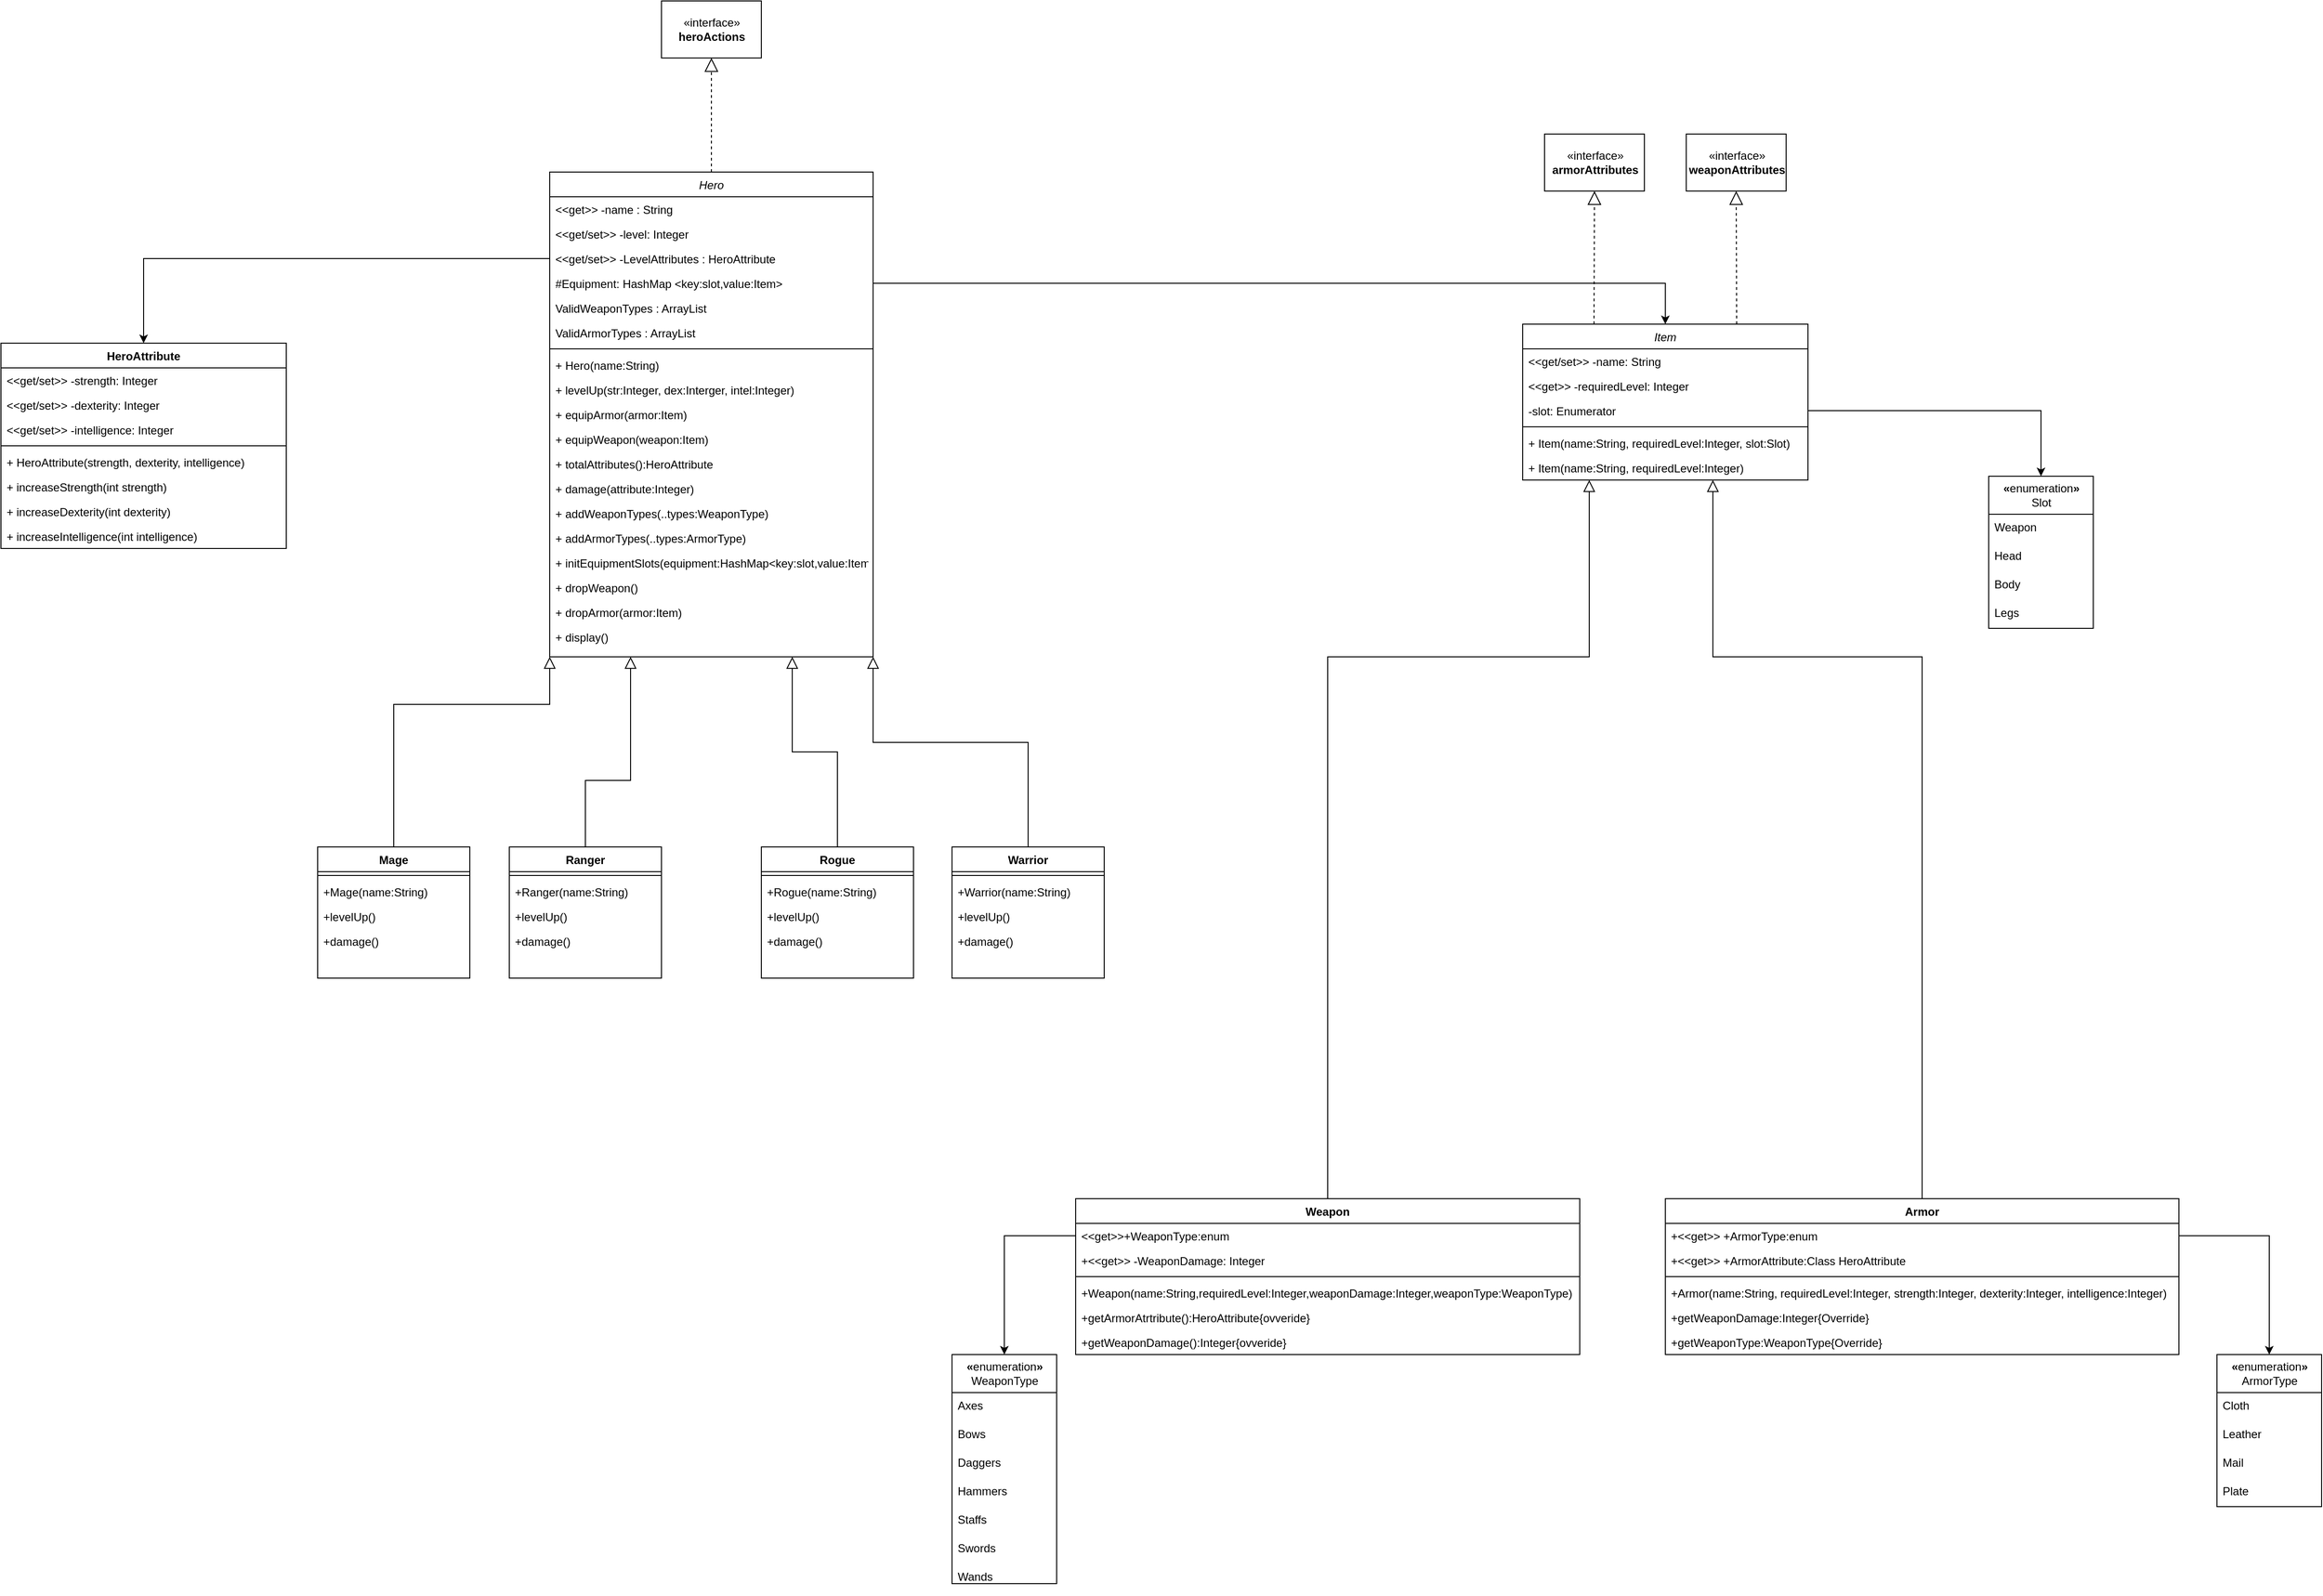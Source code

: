 <mxfile version="20.6.2" type="device"><diagram id="C5RBs43oDa-KdzZeNtuy" name="Page-1"><mxGraphModel dx="5717" dy="3578" grid="1" gridSize="10" guides="1" tooltips="1" connect="1" arrows="1" fold="1" page="1" pageScale="1" pageWidth="827" pageHeight="1169" math="0" shadow="0"><root><mxCell id="WIyWlLk6GJQsqaUBKTNV-0"/><mxCell id="WIyWlLk6GJQsqaUBKTNV-1" parent="WIyWlLk6GJQsqaUBKTNV-0"/><mxCell id="zkfFHV4jXpPFQw0GAbJ--0" value="Hero" style="swimlane;fontStyle=2;align=center;verticalAlign=top;childLayout=stackLayout;horizontal=1;startSize=26;horizontalStack=0;resizeParent=1;resizeLast=0;collapsible=1;marginBottom=0;rounded=0;shadow=0;strokeWidth=1;" parent="WIyWlLk6GJQsqaUBKTNV-1" vertex="1"><mxGeometry x="-583" y="-60" width="340" height="510" as="geometry"><mxRectangle x="230" y="140" width="160" height="26" as="alternateBounds"/></mxGeometry></mxCell><mxCell id="zkfFHV4jXpPFQw0GAbJ--1" value="&lt;&lt;get&gt;&gt; -name : String" style="text;align=left;verticalAlign=top;spacingLeft=4;spacingRight=4;overflow=hidden;rotatable=0;points=[[0,0.5],[1,0.5]];portConstraint=eastwest;" parent="zkfFHV4jXpPFQw0GAbJ--0" vertex="1"><mxGeometry y="26" width="340" height="26" as="geometry"/></mxCell><mxCell id="zkfFHV4jXpPFQw0GAbJ--2" value="&lt;&lt;get/set&gt;&gt; -level: Integer" style="text;align=left;verticalAlign=top;spacingLeft=4;spacingRight=4;overflow=hidden;rotatable=0;points=[[0,0.5],[1,0.5]];portConstraint=eastwest;rounded=0;shadow=0;html=0;" parent="zkfFHV4jXpPFQw0GAbJ--0" vertex="1"><mxGeometry y="52" width="340" height="26" as="geometry"/></mxCell><mxCell id="zkfFHV4jXpPFQw0GAbJ--3" value="&lt;&lt;get/set&gt;&gt; -LevelAttributes : HeroAttribute" style="text;align=left;verticalAlign=top;spacingLeft=4;spacingRight=4;overflow=hidden;rotatable=0;points=[[0,0.5],[1,0.5]];portConstraint=eastwest;rounded=0;shadow=0;html=0;" parent="zkfFHV4jXpPFQw0GAbJ--0" vertex="1"><mxGeometry y="78" width="340" height="26" as="geometry"/></mxCell><mxCell id="zkfFHV4jXpPFQw0GAbJ--5" value="#Equipment: HashMap &lt;key:slot,value:Item&gt;" style="text;align=left;verticalAlign=top;spacingLeft=4;spacingRight=4;overflow=hidden;rotatable=0;points=[[0,0.5],[1,0.5]];portConstraint=eastwest;" parent="zkfFHV4jXpPFQw0GAbJ--0" vertex="1"><mxGeometry y="104" width="340" height="26" as="geometry"/></mxCell><mxCell id="SSofJsYQIJTJpkwAsirQ-42" value="ValidWeaponTypes : ArrayList" style="text;align=left;verticalAlign=top;spacingLeft=4;spacingRight=4;overflow=hidden;rotatable=0;points=[[0,0.5],[1,0.5]];portConstraint=eastwest;" parent="zkfFHV4jXpPFQw0GAbJ--0" vertex="1"><mxGeometry y="130" width="340" height="26" as="geometry"/></mxCell><mxCell id="SSofJsYQIJTJpkwAsirQ-43" value="ValidArmorTypes : ArrayList" style="text;align=left;verticalAlign=top;spacingLeft=4;spacingRight=4;overflow=hidden;rotatable=0;points=[[0,0.5],[1,0.5]];portConstraint=eastwest;" parent="zkfFHV4jXpPFQw0GAbJ--0" vertex="1"><mxGeometry y="156" width="340" height="26" as="geometry"/></mxCell><mxCell id="zkfFHV4jXpPFQw0GAbJ--4" value="" style="line;html=1;strokeWidth=1;align=left;verticalAlign=middle;spacingTop=-1;spacingLeft=3;spacingRight=3;rotatable=0;labelPosition=right;points=[];portConstraint=eastwest;" parent="zkfFHV4jXpPFQw0GAbJ--0" vertex="1"><mxGeometry y="182" width="340" height="8" as="geometry"/></mxCell><mxCell id="Y_QEazwtjObpLW2hyczX-0" value="+ Hero(name:String)" style="text;align=left;verticalAlign=top;spacingLeft=4;spacingRight=4;overflow=hidden;rotatable=0;points=[[0,0.5],[1,0.5]];portConstraint=eastwest;" vertex="1" parent="zkfFHV4jXpPFQw0GAbJ--0"><mxGeometry y="190" width="340" height="26" as="geometry"/></mxCell><mxCell id="5AWrksqMLENV_F_Arydj-49" value="+ levelUp(str:Integer, dex:Interger, intel:Integer)" style="text;align=left;verticalAlign=top;spacingLeft=4;spacingRight=4;overflow=hidden;rotatable=0;points=[[0,0.5],[1,0.5]];portConstraint=eastwest;" parent="zkfFHV4jXpPFQw0GAbJ--0" vertex="1"><mxGeometry y="216" width="340" height="26" as="geometry"/></mxCell><mxCell id="SSofJsYQIJTJpkwAsirQ-44" value="+ equipArmor(armor:Item)" style="text;align=left;verticalAlign=top;spacingLeft=4;spacingRight=4;overflow=hidden;rotatable=0;points=[[0,0.5],[1,0.5]];portConstraint=eastwest;" parent="zkfFHV4jXpPFQw0GAbJ--0" vertex="1"><mxGeometry y="242" width="340" height="26" as="geometry"/></mxCell><mxCell id="Y_QEazwtjObpLW2hyczX-1" value="+ equipWeapon(weapon:Item)" style="text;align=left;verticalAlign=top;spacingLeft=4;spacingRight=4;overflow=hidden;rotatable=0;points=[[0,0.5],[1,0.5]];portConstraint=eastwest;" vertex="1" parent="zkfFHV4jXpPFQw0GAbJ--0"><mxGeometry y="268" width="340" height="26" as="geometry"/></mxCell><mxCell id="SSofJsYQIJTJpkwAsirQ-46" value="+ totalAttributes():HeroAttribute" style="text;align=left;verticalAlign=top;spacingLeft=4;spacingRight=4;overflow=hidden;rotatable=0;points=[[0,0.5],[1,0.5]];portConstraint=eastwest;" parent="zkfFHV4jXpPFQw0GAbJ--0" vertex="1"><mxGeometry y="294" width="340" height="26" as="geometry"/></mxCell><mxCell id="SSofJsYQIJTJpkwAsirQ-45" value="+ damage(attribute:Integer)" style="text;align=left;verticalAlign=top;spacingLeft=4;spacingRight=4;overflow=hidden;rotatable=0;points=[[0,0.5],[1,0.5]];portConstraint=eastwest;" parent="zkfFHV4jXpPFQw0GAbJ--0" vertex="1"><mxGeometry y="320" width="340" height="26" as="geometry"/></mxCell><mxCell id="SSofJsYQIJTJpkwAsirQ-47" value="+ addWeaponTypes(..types:WeaponType)" style="text;align=left;verticalAlign=top;spacingLeft=4;spacingRight=4;overflow=hidden;rotatable=0;points=[[0,0.5],[1,0.5]];portConstraint=eastwest;" parent="zkfFHV4jXpPFQw0GAbJ--0" vertex="1"><mxGeometry y="346" width="340" height="26" as="geometry"/></mxCell><mxCell id="Y_QEazwtjObpLW2hyczX-4" value="+ addArmorTypes(..types:ArmorType)" style="text;align=left;verticalAlign=top;spacingLeft=4;spacingRight=4;overflow=hidden;rotatable=0;points=[[0,0.5],[1,0.5]];portConstraint=eastwest;" vertex="1" parent="zkfFHV4jXpPFQw0GAbJ--0"><mxGeometry y="372" width="340" height="26" as="geometry"/></mxCell><mxCell id="Y_QEazwtjObpLW2hyczX-3" value="+ initEquipmentSlots(equipment:HashMap&lt;key:slot,value:Item&gt;)" style="text;align=left;verticalAlign=top;spacingLeft=4;spacingRight=4;overflow=hidden;rotatable=0;points=[[0,0.5],[1,0.5]];portConstraint=eastwest;" vertex="1" parent="zkfFHV4jXpPFQw0GAbJ--0"><mxGeometry y="398" width="340" height="26" as="geometry"/></mxCell><mxCell id="Y_QEazwtjObpLW2hyczX-6" value="+ dropWeapon()" style="text;align=left;verticalAlign=top;spacingLeft=4;spacingRight=4;overflow=hidden;rotatable=0;points=[[0,0.5],[1,0.5]];portConstraint=eastwest;" vertex="1" parent="zkfFHV4jXpPFQw0GAbJ--0"><mxGeometry y="424" width="340" height="26" as="geometry"/></mxCell><mxCell id="Y_QEazwtjObpLW2hyczX-7" value="+ dropArmor(armor:Item)" style="text;align=left;verticalAlign=top;spacingLeft=4;spacingRight=4;overflow=hidden;rotatable=0;points=[[0,0.5],[1,0.5]];portConstraint=eastwest;" vertex="1" parent="zkfFHV4jXpPFQw0GAbJ--0"><mxGeometry y="450" width="340" height="26" as="geometry"/></mxCell><mxCell id="Y_QEazwtjObpLW2hyczX-2" value="+ display()" style="text;align=left;verticalAlign=top;spacingLeft=4;spacingRight=4;overflow=hidden;rotatable=0;points=[[0,0.5],[1,0.5]];portConstraint=eastwest;" vertex="1" parent="zkfFHV4jXpPFQw0GAbJ--0"><mxGeometry y="476" width="340" height="26" as="geometry"/></mxCell><mxCell id="zkfFHV4jXpPFQw0GAbJ--6" value="Mage" style="swimlane;fontStyle=1;align=center;verticalAlign=top;childLayout=stackLayout;horizontal=1;startSize=26;horizontalStack=0;resizeParent=1;resizeLast=0;collapsible=1;marginBottom=0;rounded=0;shadow=0;strokeWidth=1;" parent="WIyWlLk6GJQsqaUBKTNV-1" vertex="1"><mxGeometry x="-827" y="650" width="160" height="138" as="geometry"><mxRectangle x="130" y="380" width="160" height="26" as="alternateBounds"/></mxGeometry></mxCell><mxCell id="zkfFHV4jXpPFQw0GAbJ--9" value="" style="line;html=1;strokeWidth=1;align=left;verticalAlign=middle;spacingTop=-1;spacingLeft=3;spacingRight=3;rotatable=0;labelPosition=right;points=[];portConstraint=eastwest;" parent="zkfFHV4jXpPFQw0GAbJ--6" vertex="1"><mxGeometry y="26" width="160" height="8" as="geometry"/></mxCell><mxCell id="zkfFHV4jXpPFQw0GAbJ--7" value="+Mage(name:String)" style="text;align=left;verticalAlign=top;spacingLeft=4;spacingRight=4;overflow=hidden;rotatable=0;points=[[0,0.5],[1,0.5]];portConstraint=eastwest;" parent="zkfFHV4jXpPFQw0GAbJ--6" vertex="1"><mxGeometry y="34" width="160" height="26" as="geometry"/></mxCell><mxCell id="zkfFHV4jXpPFQw0GAbJ--10" value="+levelUp()" style="text;align=left;verticalAlign=top;spacingLeft=4;spacingRight=4;overflow=hidden;rotatable=0;points=[[0,0.5],[1,0.5]];portConstraint=eastwest;fontStyle=0" parent="zkfFHV4jXpPFQw0GAbJ--6" vertex="1"><mxGeometry y="60" width="160" height="26" as="geometry"/></mxCell><mxCell id="zkfFHV4jXpPFQw0GAbJ--11" value="+damage()" style="text;align=left;verticalAlign=top;spacingLeft=4;spacingRight=4;overflow=hidden;rotatable=0;points=[[0,0.5],[1,0.5]];portConstraint=eastwest;" parent="zkfFHV4jXpPFQw0GAbJ--6" vertex="1"><mxGeometry y="86" width="160" height="26" as="geometry"/></mxCell><mxCell id="zkfFHV4jXpPFQw0GAbJ--12" value="" style="endArrow=block;endSize=10;endFill=0;shadow=0;strokeWidth=1;rounded=0;edgeStyle=elbowEdgeStyle;elbow=vertical;entryX=0;entryY=1;entryDx=0;entryDy=0;" parent="WIyWlLk6GJQsqaUBKTNV-1" source="zkfFHV4jXpPFQw0GAbJ--6" target="zkfFHV4jXpPFQw0GAbJ--0" edge="1"><mxGeometry width="160" relative="1" as="geometry"><mxPoint x="200" y="223" as="sourcePoint"/><mxPoint x="-600" y="460" as="targetPoint"/><Array as="points"><mxPoint x="-610" y="500"/></Array></mxGeometry></mxCell><mxCell id="SSofJsYQIJTJpkwAsirQ-30" value="«interface»&lt;br&gt;&lt;b&gt;heroActions&lt;/b&gt;" style="html=1;" parent="WIyWlLk6GJQsqaUBKTNV-1" vertex="1"><mxGeometry x="-465.5" y="-240" width="105" height="60" as="geometry"/></mxCell><mxCell id="SSofJsYQIJTJpkwAsirQ-33" value="" style="endArrow=block;dashed=1;endFill=0;endSize=12;html=1;rounded=0;entryX=0.5;entryY=1;entryDx=0;entryDy=0;exitX=0.5;exitY=0;exitDx=0;exitDy=0;" parent="WIyWlLk6GJQsqaUBKTNV-1" source="zkfFHV4jXpPFQw0GAbJ--0" target="SSofJsYQIJTJpkwAsirQ-30" edge="1"><mxGeometry width="160" relative="1" as="geometry"><mxPoint x="300" y="130" as="sourcePoint"/><mxPoint x="440" y="60" as="targetPoint"/></mxGeometry></mxCell><mxCell id="SSofJsYQIJTJpkwAsirQ-48" value="HeroAttribute" style="swimlane;fontStyle=1;align=center;verticalAlign=top;childLayout=stackLayout;horizontal=1;startSize=26;horizontalStack=0;resizeParent=1;resizeParentMax=0;resizeLast=0;collapsible=1;marginBottom=0;" parent="WIyWlLk6GJQsqaUBKTNV-1" vertex="1"><mxGeometry x="-1160" y="120" width="300" height="216" as="geometry"/></mxCell><mxCell id="SSofJsYQIJTJpkwAsirQ-49" value="&lt;&lt;get/set&gt;&gt; -strength: Integer" style="text;strokeColor=none;fillColor=none;align=left;verticalAlign=top;spacingLeft=4;spacingRight=4;overflow=hidden;rotatable=0;points=[[0,0.5],[1,0.5]];portConstraint=eastwest;" parent="SSofJsYQIJTJpkwAsirQ-48" vertex="1"><mxGeometry y="26" width="300" height="26" as="geometry"/></mxCell><mxCell id="SSofJsYQIJTJpkwAsirQ-54" value="&lt;&lt;get/set&gt;&gt; -dexterity: Integer" style="text;strokeColor=none;fillColor=none;align=left;verticalAlign=top;spacingLeft=4;spacingRight=4;overflow=hidden;rotatable=0;points=[[0,0.5],[1,0.5]];portConstraint=eastwest;" parent="SSofJsYQIJTJpkwAsirQ-48" vertex="1"><mxGeometry y="52" width="300" height="26" as="geometry"/></mxCell><mxCell id="SSofJsYQIJTJpkwAsirQ-55" value="&lt;&lt;get/set&gt;&gt; -intelligence: Integer" style="text;strokeColor=none;fillColor=none;align=left;verticalAlign=top;spacingLeft=4;spacingRight=4;overflow=hidden;rotatable=0;points=[[0,0.5],[1,0.5]];portConstraint=eastwest;" parent="SSofJsYQIJTJpkwAsirQ-48" vertex="1"><mxGeometry y="78" width="300" height="26" as="geometry"/></mxCell><mxCell id="SSofJsYQIJTJpkwAsirQ-50" value="" style="line;strokeWidth=1;fillColor=none;align=left;verticalAlign=middle;spacingTop=-1;spacingLeft=3;spacingRight=3;rotatable=0;labelPosition=right;points=[];portConstraint=eastwest;strokeColor=inherit;" parent="SSofJsYQIJTJpkwAsirQ-48" vertex="1"><mxGeometry y="104" width="300" height="8" as="geometry"/></mxCell><mxCell id="SSofJsYQIJTJpkwAsirQ-51" value="+ HeroAttribute(strength, dexterity, intelligence)" style="text;strokeColor=none;fillColor=none;align=left;verticalAlign=top;spacingLeft=4;spacingRight=4;overflow=hidden;rotatable=0;points=[[0,0.5],[1,0.5]];portConstraint=eastwest;" parent="SSofJsYQIJTJpkwAsirQ-48" vertex="1"><mxGeometry y="112" width="300" height="26" as="geometry"/></mxCell><mxCell id="5AWrksqMLENV_F_Arydj-51" value="+ increaseStrength(int strength)" style="text;strokeColor=none;fillColor=none;align=left;verticalAlign=top;spacingLeft=4;spacingRight=4;overflow=hidden;rotatable=0;points=[[0,0.5],[1,0.5]];portConstraint=eastwest;" parent="SSofJsYQIJTJpkwAsirQ-48" vertex="1"><mxGeometry y="138" width="300" height="26" as="geometry"/></mxCell><mxCell id="5AWrksqMLENV_F_Arydj-52" value="+ increaseDexterity(int dexterity)" style="text;strokeColor=none;fillColor=none;align=left;verticalAlign=top;spacingLeft=4;spacingRight=4;overflow=hidden;rotatable=0;points=[[0,0.5],[1,0.5]];portConstraint=eastwest;" parent="SSofJsYQIJTJpkwAsirQ-48" vertex="1"><mxGeometry y="164" width="300" height="26" as="geometry"/></mxCell><mxCell id="5AWrksqMLENV_F_Arydj-50" value="+ increaseIntelligence(int intelligence)" style="text;strokeColor=none;fillColor=none;align=left;verticalAlign=top;spacingLeft=4;spacingRight=4;overflow=hidden;rotatable=0;points=[[0,0.5],[1,0.5]];portConstraint=eastwest;" parent="SSofJsYQIJTJpkwAsirQ-48" vertex="1"><mxGeometry y="190" width="300" height="26" as="geometry"/></mxCell><mxCell id="SSofJsYQIJTJpkwAsirQ-56" value="Item" style="swimlane;fontStyle=2;align=center;verticalAlign=top;childLayout=stackLayout;horizontal=1;startSize=26;horizontalStack=0;resizeParent=1;resizeParentMax=0;resizeLast=0;collapsible=1;marginBottom=0;" parent="WIyWlLk6GJQsqaUBKTNV-1" vertex="1"><mxGeometry x="440" y="100" width="300" height="164" as="geometry"/></mxCell><mxCell id="SSofJsYQIJTJpkwAsirQ-57" value="&lt;&lt;get/set&gt;&gt; -name: String" style="text;strokeColor=none;fillColor=none;align=left;verticalAlign=top;spacingLeft=4;spacingRight=4;overflow=hidden;rotatable=0;points=[[0,0.5],[1,0.5]];portConstraint=eastwest;" parent="SSofJsYQIJTJpkwAsirQ-56" vertex="1"><mxGeometry y="26" width="300" height="26" as="geometry"/></mxCell><mxCell id="SSofJsYQIJTJpkwAsirQ-58" value="&lt;&lt;get&gt;&gt; -requiredLevel: Integer" style="text;strokeColor=none;fillColor=none;align=left;verticalAlign=top;spacingLeft=4;spacingRight=4;overflow=hidden;rotatable=0;points=[[0,0.5],[1,0.5]];portConstraint=eastwest;" parent="SSofJsYQIJTJpkwAsirQ-56" vertex="1"><mxGeometry y="52" width="300" height="26" as="geometry"/></mxCell><mxCell id="SSofJsYQIJTJpkwAsirQ-59" value="-slot: Enumerator" style="text;strokeColor=none;fillColor=none;align=left;verticalAlign=top;spacingLeft=4;spacingRight=4;overflow=hidden;rotatable=0;points=[[0,0.5],[1,0.5]];portConstraint=eastwest;" parent="SSofJsYQIJTJpkwAsirQ-56" vertex="1"><mxGeometry y="78" width="300" height="26" as="geometry"/></mxCell><mxCell id="SSofJsYQIJTJpkwAsirQ-60" value="" style="line;strokeWidth=1;fillColor=none;align=left;verticalAlign=middle;spacingTop=-1;spacingLeft=3;spacingRight=3;rotatable=0;labelPosition=right;points=[];portConstraint=eastwest;strokeColor=inherit;" parent="SSofJsYQIJTJpkwAsirQ-56" vertex="1"><mxGeometry y="104" width="300" height="8" as="geometry"/></mxCell><mxCell id="Y_QEazwtjObpLW2hyczX-8" value="+ Item(name:String, requiredLevel:Integer, slot:Slot)" style="text;strokeColor=none;fillColor=none;align=left;verticalAlign=top;spacingLeft=4;spacingRight=4;overflow=hidden;rotatable=0;points=[[0,0.5],[1,0.5]];portConstraint=eastwest;" vertex="1" parent="SSofJsYQIJTJpkwAsirQ-56"><mxGeometry y="112" width="300" height="26" as="geometry"/></mxCell><mxCell id="Y_QEazwtjObpLW2hyczX-9" value="+ Item(name:String, requiredLevel:Integer)" style="text;strokeColor=none;fillColor=none;align=left;verticalAlign=top;spacingLeft=4;spacingRight=4;overflow=hidden;rotatable=0;points=[[0,0.5],[1,0.5]];portConstraint=eastwest;" vertex="1" parent="SSofJsYQIJTJpkwAsirQ-56"><mxGeometry y="138" width="300" height="26" as="geometry"/></mxCell><mxCell id="5AWrksqMLENV_F_Arydj-1" value="«&lt;span style=&quot;font-weight: normal;&quot;&gt;enumeration&lt;/span&gt;»&lt;br&gt;&lt;span style=&quot;font-weight: normal;&quot;&gt;Slot&lt;/span&gt;" style="swimlane;html=1;startSize=40;" parent="WIyWlLk6GJQsqaUBKTNV-1" vertex="1"><mxGeometry x="930" y="260" width="110" height="160" as="geometry"/></mxCell><mxCell id="5AWrksqMLENV_F_Arydj-2" value="Weapon" style="text;strokeColor=none;fillColor=none;align=left;verticalAlign=top;spacingLeft=4;spacingRight=4;overflow=hidden;rotatable=0;points=[[0,0.5],[1,0.5]];portConstraint=eastwest;" parent="5AWrksqMLENV_F_Arydj-1" vertex="1"><mxGeometry y="40" width="110" height="30" as="geometry"/></mxCell><mxCell id="5AWrksqMLENV_F_Arydj-3" value="Head" style="text;strokeColor=none;fillColor=none;align=left;verticalAlign=top;spacingLeft=4;spacingRight=4;overflow=hidden;rotatable=0;points=[[0,0.5],[1,0.5]];portConstraint=eastwest;" parent="5AWrksqMLENV_F_Arydj-1" vertex="1"><mxGeometry y="70" width="110" height="30" as="geometry"/></mxCell><mxCell id="5AWrksqMLENV_F_Arydj-4" value="Body" style="text;strokeColor=none;fillColor=none;align=left;verticalAlign=top;spacingLeft=4;spacingRight=4;overflow=hidden;rotatable=0;points=[[0,0.5],[1,0.5]];portConstraint=eastwest;" parent="5AWrksqMLENV_F_Arydj-1" vertex="1"><mxGeometry y="100" width="110" height="30" as="geometry"/></mxCell><mxCell id="5AWrksqMLENV_F_Arydj-5" value="Legs" style="text;strokeColor=none;fillColor=none;align=left;verticalAlign=top;spacingLeft=4;spacingRight=4;overflow=hidden;rotatable=0;points=[[0,0.5],[1,0.5]];portConstraint=eastwest;" parent="5AWrksqMLENV_F_Arydj-1" vertex="1"><mxGeometry y="130" width="110" height="30" as="geometry"/></mxCell><mxCell id="5AWrksqMLENV_F_Arydj-6" value="Weapon" style="swimlane;fontStyle=1;align=center;verticalAlign=top;childLayout=stackLayout;horizontal=1;startSize=26;horizontalStack=0;resizeParent=1;resizeLast=0;collapsible=1;marginBottom=0;rounded=0;shadow=0;strokeWidth=1;" parent="WIyWlLk6GJQsqaUBKTNV-1" vertex="1"><mxGeometry x="-30" y="1020" width="530" height="164" as="geometry"><mxRectangle x="130" y="380" width="160" height="26" as="alternateBounds"/></mxGeometry></mxCell><mxCell id="5AWrksqMLENV_F_Arydj-8" value="&lt;&lt;get&gt;&gt;+WeaponType:enum" style="text;align=left;verticalAlign=top;spacingLeft=4;spacingRight=4;overflow=hidden;rotatable=0;points=[[0,0.5],[1,0.5]];portConstraint=eastwest;rounded=0;shadow=0;html=0;" parent="5AWrksqMLENV_F_Arydj-6" vertex="1"><mxGeometry y="26" width="530" height="26" as="geometry"/></mxCell><mxCell id="5AWrksqMLENV_F_Arydj-7" value="+&lt;&lt;get&gt;&gt; -WeaponDamage: Integer" style="text;align=left;verticalAlign=top;spacingLeft=4;spacingRight=4;overflow=hidden;rotatable=0;points=[[0,0.5],[1,0.5]];portConstraint=eastwest;" parent="5AWrksqMLENV_F_Arydj-6" vertex="1"><mxGeometry y="52" width="530" height="26" as="geometry"/></mxCell><mxCell id="5AWrksqMLENV_F_Arydj-9" value="" style="line;html=1;strokeWidth=1;align=left;verticalAlign=middle;spacingTop=-1;spacingLeft=3;spacingRight=3;rotatable=0;labelPosition=right;points=[];portConstraint=eastwest;" parent="5AWrksqMLENV_F_Arydj-6" vertex="1"><mxGeometry y="78" width="530" height="8" as="geometry"/></mxCell><mxCell id="5AWrksqMLENV_F_Arydj-11" value="+Weapon(name:String,requiredLevel:Integer,weaponDamage:Integer,weaponType:WeaponType)" style="text;align=left;verticalAlign=top;spacingLeft=4;spacingRight=4;overflow=hidden;rotatable=0;points=[[0,0.5],[1,0.5]];portConstraint=eastwest;" parent="5AWrksqMLENV_F_Arydj-6" vertex="1"><mxGeometry y="86" width="530" height="26" as="geometry"/></mxCell><mxCell id="Y_QEazwtjObpLW2hyczX-13" value="+getArmorAtrtribute():HeroAttribute{ovveride}" style="text;align=left;verticalAlign=top;spacingLeft=4;spacingRight=4;overflow=hidden;rotatable=0;points=[[0,0.5],[1,0.5]];portConstraint=eastwest;" vertex="1" parent="5AWrksqMLENV_F_Arydj-6"><mxGeometry y="112" width="530" height="26" as="geometry"/></mxCell><mxCell id="Y_QEazwtjObpLW2hyczX-12" value="+getWeaponDamage():Integer{ovveride}" style="text;align=left;verticalAlign=top;spacingLeft=4;spacingRight=4;overflow=hidden;rotatable=0;points=[[0,0.5],[1,0.5]];portConstraint=eastwest;" vertex="1" parent="5AWrksqMLENV_F_Arydj-6"><mxGeometry y="138" width="530" height="26" as="geometry"/></mxCell><mxCell id="5AWrksqMLENV_F_Arydj-12" value="" style="endArrow=block;endSize=10;endFill=0;shadow=0;strokeWidth=1;rounded=0;edgeStyle=elbowEdgeStyle;elbow=vertical;exitX=0.5;exitY=0;exitDx=0;exitDy=0;" parent="WIyWlLk6GJQsqaUBKTNV-1" source="5AWrksqMLENV_F_Arydj-6" target="Y_QEazwtjObpLW2hyczX-9" edge="1"><mxGeometry width="160" relative="1" as="geometry"><mxPoint x="835" y="570" as="sourcePoint"/><mxPoint x="572.3" y="277.586" as="targetPoint"/><Array as="points"><mxPoint x="510" y="450"/><mxPoint x="530" y="440"/><mxPoint x="520" y="440"/><mxPoint x="530" y="420"/><mxPoint x="650" y="400"/><mxPoint x="690" y="410"/><mxPoint x="510" y="410"/></Array></mxGeometry></mxCell><mxCell id="5AWrksqMLENV_F_Arydj-13" value="«&lt;span style=&quot;font-weight: normal;&quot;&gt;enumeration&lt;/span&gt;»&lt;br&gt;&lt;span style=&quot;font-weight: normal;&quot;&gt;WeaponType&lt;/span&gt;" style="swimlane;html=1;startSize=40;" parent="WIyWlLk6GJQsqaUBKTNV-1" vertex="1"><mxGeometry x="-160" y="1184" width="110" height="241" as="geometry"/></mxCell><mxCell id="5AWrksqMLENV_F_Arydj-14" value="Axes" style="text;strokeColor=none;fillColor=none;align=left;verticalAlign=top;spacingLeft=4;spacingRight=4;overflow=hidden;rotatable=0;points=[[0,0.5],[1,0.5]];portConstraint=eastwest;" parent="5AWrksqMLENV_F_Arydj-13" vertex="1"><mxGeometry y="40" width="110" height="30" as="geometry"/></mxCell><mxCell id="5AWrksqMLENV_F_Arydj-15" value="Bows" style="text;strokeColor=none;fillColor=none;align=left;verticalAlign=top;spacingLeft=4;spacingRight=4;overflow=hidden;rotatable=0;points=[[0,0.5],[1,0.5]];portConstraint=eastwest;" parent="5AWrksqMLENV_F_Arydj-13" vertex="1"><mxGeometry y="70" width="110" height="30" as="geometry"/></mxCell><mxCell id="5AWrksqMLENV_F_Arydj-16" value="Daggers" style="text;strokeColor=none;fillColor=none;align=left;verticalAlign=top;spacingLeft=4;spacingRight=4;overflow=hidden;rotatable=0;points=[[0,0.5],[1,0.5]];portConstraint=eastwest;" parent="5AWrksqMLENV_F_Arydj-13" vertex="1"><mxGeometry y="100" width="110" height="30" as="geometry"/></mxCell><mxCell id="5AWrksqMLENV_F_Arydj-17" value="Hammers" style="text;strokeColor=none;fillColor=none;align=left;verticalAlign=top;spacingLeft=4;spacingRight=4;overflow=hidden;rotatable=0;points=[[0,0.5],[1,0.5]];portConstraint=eastwest;" parent="5AWrksqMLENV_F_Arydj-13" vertex="1"><mxGeometry y="130" width="110" height="30" as="geometry"/></mxCell><mxCell id="5AWrksqMLENV_F_Arydj-23" value="Staffs" style="text;strokeColor=none;fillColor=none;align=left;verticalAlign=top;spacingLeft=4;spacingRight=4;overflow=hidden;rotatable=0;points=[[0,0.5],[1,0.5]];portConstraint=eastwest;" parent="5AWrksqMLENV_F_Arydj-13" vertex="1"><mxGeometry y="160" width="110" height="30" as="geometry"/></mxCell><mxCell id="5AWrksqMLENV_F_Arydj-25" value="Wands" style="text;strokeColor=none;fillColor=none;align=left;verticalAlign=top;spacingLeft=4;spacingRight=4;overflow=hidden;rotatable=0;points=[[0,0.5],[1,0.5]];portConstraint=eastwest;" parent="5AWrksqMLENV_F_Arydj-13" vertex="1"><mxGeometry y="220" width="110" height="30" as="geometry"/></mxCell><mxCell id="5AWrksqMLENV_F_Arydj-24" value="Swords" style="text;strokeColor=none;fillColor=none;align=left;verticalAlign=top;spacingLeft=4;spacingRight=4;overflow=hidden;rotatable=0;points=[[0,0.5],[1,0.5]];portConstraint=eastwest;" parent="5AWrksqMLENV_F_Arydj-13" vertex="1"><mxGeometry y="190" width="110" height="30" as="geometry"/></mxCell><mxCell id="5AWrksqMLENV_F_Arydj-27" value="Armor" style="swimlane;fontStyle=1;align=center;verticalAlign=top;childLayout=stackLayout;horizontal=1;startSize=26;horizontalStack=0;resizeParent=1;resizeLast=0;collapsible=1;marginBottom=0;rounded=0;shadow=0;strokeWidth=1;" parent="WIyWlLk6GJQsqaUBKTNV-1" vertex="1"><mxGeometry x="590" y="1020" width="540" height="164" as="geometry"><mxRectangle x="130" y="380" width="160" height="26" as="alternateBounds"/></mxGeometry></mxCell><mxCell id="5AWrksqMLENV_F_Arydj-28" value="+&lt;&lt;get&gt;&gt; +ArmorType:enum" style="text;align=left;verticalAlign=top;spacingLeft=4;spacingRight=4;overflow=hidden;rotatable=0;points=[[0,0.5],[1,0.5]];portConstraint=eastwest;rounded=0;shadow=0;html=0;" parent="5AWrksqMLENV_F_Arydj-27" vertex="1"><mxGeometry y="26" width="540" height="26" as="geometry"/></mxCell><mxCell id="5AWrksqMLENV_F_Arydj-46" value="+&lt;&lt;get&gt;&gt; +ArmorAttribute:Class HeroAttribute" style="text;align=left;verticalAlign=top;spacingLeft=4;spacingRight=4;overflow=hidden;rotatable=0;points=[[0,0.5],[1,0.5]];portConstraint=eastwest;rounded=0;shadow=0;html=0;" parent="5AWrksqMLENV_F_Arydj-27" vertex="1"><mxGeometry y="52" width="540" height="26" as="geometry"/></mxCell><mxCell id="5AWrksqMLENV_F_Arydj-30" value="" style="line;html=1;strokeWidth=1;align=left;verticalAlign=middle;spacingTop=-1;spacingLeft=3;spacingRight=3;rotatable=0;labelPosition=right;points=[];portConstraint=eastwest;" parent="5AWrksqMLENV_F_Arydj-27" vertex="1"><mxGeometry y="78" width="540" height="8" as="geometry"/></mxCell><mxCell id="5AWrksqMLENV_F_Arydj-31" value="+Armor(name:String, requiredLevel:Integer, strength:Integer, dexterity:Integer, intelligence:Integer)" style="text;align=left;verticalAlign=top;spacingLeft=4;spacingRight=4;overflow=hidden;rotatable=0;points=[[0,0.5],[1,0.5]];portConstraint=eastwest;" parent="5AWrksqMLENV_F_Arydj-27" vertex="1"><mxGeometry y="86" width="540" height="26" as="geometry"/></mxCell><mxCell id="Y_QEazwtjObpLW2hyczX-15" value="+getWeaponDamage:Integer{Override}" style="text;align=left;verticalAlign=top;spacingLeft=4;spacingRight=4;overflow=hidden;rotatable=0;points=[[0,0.5],[1,0.5]];portConstraint=eastwest;" vertex="1" parent="5AWrksqMLENV_F_Arydj-27"><mxGeometry y="112" width="540" height="26" as="geometry"/></mxCell><mxCell id="Y_QEazwtjObpLW2hyczX-14" value="+getWeaponType:WeaponType{Override}" style="text;align=left;verticalAlign=top;spacingLeft=4;spacingRight=4;overflow=hidden;rotatable=0;points=[[0,0.5],[1,0.5]];portConstraint=eastwest;" vertex="1" parent="5AWrksqMLENV_F_Arydj-27"><mxGeometry y="138" width="540" height="26" as="geometry"/></mxCell><mxCell id="5AWrksqMLENV_F_Arydj-34" style="edgeStyle=orthogonalEdgeStyle;rounded=0;orthogonalLoop=1;jettySize=auto;html=1;entryX=0.5;entryY=0;entryDx=0;entryDy=0;" parent="WIyWlLk6GJQsqaUBKTNV-1" source="5AWrksqMLENV_F_Arydj-8" target="5AWrksqMLENV_F_Arydj-13" edge="1"><mxGeometry relative="1" as="geometry"/></mxCell><mxCell id="5AWrksqMLENV_F_Arydj-35" value="«&lt;span style=&quot;font-weight: normal;&quot;&gt;enumeration&lt;/span&gt;»&lt;br&gt;&lt;span style=&quot;font-weight: normal;&quot;&gt;ArmorType&lt;/span&gt;" style="swimlane;html=1;startSize=40;" parent="WIyWlLk6GJQsqaUBKTNV-1" vertex="1"><mxGeometry x="1170" y="1184" width="110" height="160" as="geometry"/></mxCell><mxCell id="5AWrksqMLENV_F_Arydj-36" value="Cloth" style="text;strokeColor=none;fillColor=none;align=left;verticalAlign=top;spacingLeft=4;spacingRight=4;overflow=hidden;rotatable=0;points=[[0,0.5],[1,0.5]];portConstraint=eastwest;" parent="5AWrksqMLENV_F_Arydj-35" vertex="1"><mxGeometry y="40" width="110" height="30" as="geometry"/></mxCell><mxCell id="5AWrksqMLENV_F_Arydj-37" value="Leather" style="text;strokeColor=none;fillColor=none;align=left;verticalAlign=top;spacingLeft=4;spacingRight=4;overflow=hidden;rotatable=0;points=[[0,0.5],[1,0.5]];portConstraint=eastwest;" parent="5AWrksqMLENV_F_Arydj-35" vertex="1"><mxGeometry y="70" width="110" height="30" as="geometry"/></mxCell><mxCell id="5AWrksqMLENV_F_Arydj-38" value="Mail" style="text;strokeColor=none;fillColor=none;align=left;verticalAlign=top;spacingLeft=4;spacingRight=4;overflow=hidden;rotatable=0;points=[[0,0.5],[1,0.5]];portConstraint=eastwest;" parent="5AWrksqMLENV_F_Arydj-35" vertex="1"><mxGeometry y="100" width="110" height="30" as="geometry"/></mxCell><mxCell id="5AWrksqMLENV_F_Arydj-39" value="Plate" style="text;strokeColor=none;fillColor=none;align=left;verticalAlign=top;spacingLeft=4;spacingRight=4;overflow=hidden;rotatable=0;points=[[0,0.5],[1,0.5]];portConstraint=eastwest;" parent="5AWrksqMLENV_F_Arydj-35" vertex="1"><mxGeometry y="130" width="110" height="30" as="geometry"/></mxCell><mxCell id="5AWrksqMLENV_F_Arydj-42" style="edgeStyle=orthogonalEdgeStyle;rounded=0;orthogonalLoop=1;jettySize=auto;html=1;entryX=0.5;entryY=0;entryDx=0;entryDy=0;exitX=1;exitY=0.5;exitDx=0;exitDy=0;" parent="WIyWlLk6GJQsqaUBKTNV-1" source="5AWrksqMLENV_F_Arydj-28" target="5AWrksqMLENV_F_Arydj-35" edge="1"><mxGeometry relative="1" as="geometry"><mxPoint x="930" y="930" as="sourcePoint"/><mxPoint x="795" y="959" as="targetPoint"/></mxGeometry></mxCell><mxCell id="5AWrksqMLENV_F_Arydj-45" value="" style="endArrow=block;endSize=10;endFill=0;shadow=0;strokeWidth=1;rounded=0;edgeStyle=elbowEdgeStyle;elbow=vertical;exitX=0.5;exitY=0;exitDx=0;exitDy=0;" parent="WIyWlLk6GJQsqaUBKTNV-1" source="5AWrksqMLENV_F_Arydj-27" target="Y_QEazwtjObpLW2hyczX-9" edge="1"><mxGeometry width="160" relative="1" as="geometry"><mxPoint x="650" y="515.93" as="sourcePoint"/><mxPoint x="600.5" y="278.756" as="targetPoint"/><Array as="points"><mxPoint x="640" y="450"/><mxPoint x="590" y="420"/><mxPoint x="680" y="440"/><mxPoint x="880" y="383.93"/><mxPoint x="920" y="393.93"/><mxPoint x="740" y="393.93"/></Array></mxGeometry></mxCell><mxCell id="5AWrksqMLENV_F_Arydj-59" style="edgeStyle=orthogonalEdgeStyle;rounded=0;orthogonalLoop=1;jettySize=auto;html=1;exitX=1;exitY=0.5;exitDx=0;exitDy=0;entryX=0.5;entryY=0;entryDx=0;entryDy=0;" parent="WIyWlLk6GJQsqaUBKTNV-1" source="SSofJsYQIJTJpkwAsirQ-59" target="5AWrksqMLENV_F_Arydj-1" edge="1"><mxGeometry relative="1" as="geometry"><mxPoint x="660" y="250.059" as="targetPoint"/></mxGeometry></mxCell><mxCell id="Y_QEazwtjObpLW2hyczX-16" style="edgeStyle=orthogonalEdgeStyle;rounded=0;orthogonalLoop=1;jettySize=auto;html=1;entryX=0.5;entryY=0;entryDx=0;entryDy=0;exitX=0;exitY=0.5;exitDx=0;exitDy=0;" edge="1" parent="WIyWlLk6GJQsqaUBKTNV-1" source="zkfFHV4jXpPFQw0GAbJ--3" target="SSofJsYQIJTJpkwAsirQ-48"><mxGeometry relative="1" as="geometry"><mxPoint x="90" y="-80" as="sourcePoint"/><mxPoint x="15" y="45" as="targetPoint"/></mxGeometry></mxCell><mxCell id="Y_QEazwtjObpLW2hyczX-17" style="edgeStyle=orthogonalEdgeStyle;rounded=0;orthogonalLoop=1;jettySize=auto;html=1;entryX=0.5;entryY=0;entryDx=0;entryDy=0;" edge="1" parent="WIyWlLk6GJQsqaUBKTNV-1" source="zkfFHV4jXpPFQw0GAbJ--5" target="SSofJsYQIJTJpkwAsirQ-56"><mxGeometry relative="1" as="geometry"><mxPoint x="940" y="-50" as="sourcePoint"/><mxPoint x="580" y="23" as="targetPoint"/></mxGeometry></mxCell><mxCell id="Y_QEazwtjObpLW2hyczX-18" value="«interface»&lt;br&gt;&lt;b&gt;armorAttributes&lt;/b&gt;" style="html=1;" vertex="1" parent="WIyWlLk6GJQsqaUBKTNV-1"><mxGeometry x="463" y="-100" width="105" height="60" as="geometry"/></mxCell><mxCell id="Y_QEazwtjObpLW2hyczX-19" value="«interface»&lt;br&gt;&lt;b&gt;weaponAttributes&lt;/b&gt;" style="html=1;" vertex="1" parent="WIyWlLk6GJQsqaUBKTNV-1"><mxGeometry x="612" y="-100" width="105" height="60" as="geometry"/></mxCell><mxCell id="Y_QEazwtjObpLW2hyczX-20" value="" style="endArrow=block;dashed=1;endFill=0;endSize=12;html=1;rounded=0;entryX=0.5;entryY=1;entryDx=0;entryDy=0;exitX=0.75;exitY=0;exitDx=0;exitDy=0;" edge="1" parent="WIyWlLk6GJQsqaUBKTNV-1" source="SSofJsYQIJTJpkwAsirQ-56" target="Y_QEazwtjObpLW2hyczX-19"><mxGeometry width="160" relative="1" as="geometry"><mxPoint x="630" y="12" as="sourcePoint"/><mxPoint x="630" y="-70" as="targetPoint"/></mxGeometry></mxCell><mxCell id="Y_QEazwtjObpLW2hyczX-21" value="" style="endArrow=block;dashed=1;endFill=0;endSize=12;html=1;rounded=0;entryX=0.5;entryY=1;entryDx=0;entryDy=0;exitX=0.25;exitY=0;exitDx=0;exitDy=0;" edge="1" parent="WIyWlLk6GJQsqaUBKTNV-1" source="SSofJsYQIJTJpkwAsirQ-56" target="Y_QEazwtjObpLW2hyczX-18"><mxGeometry width="160" relative="1" as="geometry"><mxPoint x="560" y="22" as="sourcePoint"/><mxPoint x="560" y="-60" as="targetPoint"/></mxGeometry></mxCell><mxCell id="Y_QEazwtjObpLW2hyczX-22" value="Ranger" style="swimlane;fontStyle=1;align=center;verticalAlign=top;childLayout=stackLayout;horizontal=1;startSize=26;horizontalStack=0;resizeParent=1;resizeLast=0;collapsible=1;marginBottom=0;rounded=0;shadow=0;strokeWidth=1;" vertex="1" parent="WIyWlLk6GJQsqaUBKTNV-1"><mxGeometry x="-625.5" y="650" width="160" height="138" as="geometry"><mxRectangle x="130" y="380" width="160" height="26" as="alternateBounds"/></mxGeometry></mxCell><mxCell id="Y_QEazwtjObpLW2hyczX-23" value="" style="line;html=1;strokeWidth=1;align=left;verticalAlign=middle;spacingTop=-1;spacingLeft=3;spacingRight=3;rotatable=0;labelPosition=right;points=[];portConstraint=eastwest;" vertex="1" parent="Y_QEazwtjObpLW2hyczX-22"><mxGeometry y="26" width="160" height="8" as="geometry"/></mxCell><mxCell id="Y_QEazwtjObpLW2hyczX-24" value="+Ranger(name:String)" style="text;align=left;verticalAlign=top;spacingLeft=4;spacingRight=4;overflow=hidden;rotatable=0;points=[[0,0.5],[1,0.5]];portConstraint=eastwest;" vertex="1" parent="Y_QEazwtjObpLW2hyczX-22"><mxGeometry y="34" width="160" height="26" as="geometry"/></mxCell><mxCell id="Y_QEazwtjObpLW2hyczX-25" value="+levelUp()" style="text;align=left;verticalAlign=top;spacingLeft=4;spacingRight=4;overflow=hidden;rotatable=0;points=[[0,0.5],[1,0.5]];portConstraint=eastwest;fontStyle=0" vertex="1" parent="Y_QEazwtjObpLW2hyczX-22"><mxGeometry y="60" width="160" height="26" as="geometry"/></mxCell><mxCell id="Y_QEazwtjObpLW2hyczX-26" value="+damage()" style="text;align=left;verticalAlign=top;spacingLeft=4;spacingRight=4;overflow=hidden;rotatable=0;points=[[0,0.5],[1,0.5]];portConstraint=eastwest;" vertex="1" parent="Y_QEazwtjObpLW2hyczX-22"><mxGeometry y="86" width="160" height="26" as="geometry"/></mxCell><mxCell id="Y_QEazwtjObpLW2hyczX-27" value="Rogue" style="swimlane;fontStyle=1;align=center;verticalAlign=top;childLayout=stackLayout;horizontal=1;startSize=26;horizontalStack=0;resizeParent=1;resizeLast=0;collapsible=1;marginBottom=0;rounded=0;shadow=0;strokeWidth=1;" vertex="1" parent="WIyWlLk6GJQsqaUBKTNV-1"><mxGeometry x="-360.5" y="650" width="160" height="138" as="geometry"><mxRectangle x="130" y="380" width="160" height="26" as="alternateBounds"/></mxGeometry></mxCell><mxCell id="Y_QEazwtjObpLW2hyczX-28" value="" style="line;html=1;strokeWidth=1;align=left;verticalAlign=middle;spacingTop=-1;spacingLeft=3;spacingRight=3;rotatable=0;labelPosition=right;points=[];portConstraint=eastwest;" vertex="1" parent="Y_QEazwtjObpLW2hyczX-27"><mxGeometry y="26" width="160" height="8" as="geometry"/></mxCell><mxCell id="Y_QEazwtjObpLW2hyczX-29" value="+Rogue(name:String)" style="text;align=left;verticalAlign=top;spacingLeft=4;spacingRight=4;overflow=hidden;rotatable=0;points=[[0,0.5],[1,0.5]];portConstraint=eastwest;" vertex="1" parent="Y_QEazwtjObpLW2hyczX-27"><mxGeometry y="34" width="160" height="26" as="geometry"/></mxCell><mxCell id="Y_QEazwtjObpLW2hyczX-30" value="+levelUp()" style="text;align=left;verticalAlign=top;spacingLeft=4;spacingRight=4;overflow=hidden;rotatable=0;points=[[0,0.5],[1,0.5]];portConstraint=eastwest;fontStyle=0" vertex="1" parent="Y_QEazwtjObpLW2hyczX-27"><mxGeometry y="60" width="160" height="26" as="geometry"/></mxCell><mxCell id="Y_QEazwtjObpLW2hyczX-31" value="+damage()" style="text;align=left;verticalAlign=top;spacingLeft=4;spacingRight=4;overflow=hidden;rotatable=0;points=[[0,0.5],[1,0.5]];portConstraint=eastwest;" vertex="1" parent="Y_QEazwtjObpLW2hyczX-27"><mxGeometry y="86" width="160" height="26" as="geometry"/></mxCell><mxCell id="Y_QEazwtjObpLW2hyczX-32" value="Warrior" style="swimlane;fontStyle=1;align=center;verticalAlign=top;childLayout=stackLayout;horizontal=1;startSize=26;horizontalStack=0;resizeParent=1;resizeLast=0;collapsible=1;marginBottom=0;rounded=0;shadow=0;strokeWidth=1;" vertex="1" parent="WIyWlLk6GJQsqaUBKTNV-1"><mxGeometry x="-160" y="650" width="160" height="138" as="geometry"><mxRectangle x="130" y="380" width="160" height="26" as="alternateBounds"/></mxGeometry></mxCell><mxCell id="Y_QEazwtjObpLW2hyczX-33" value="" style="line;html=1;strokeWidth=1;align=left;verticalAlign=middle;spacingTop=-1;spacingLeft=3;spacingRight=3;rotatable=0;labelPosition=right;points=[];portConstraint=eastwest;" vertex="1" parent="Y_QEazwtjObpLW2hyczX-32"><mxGeometry y="26" width="160" height="8" as="geometry"/></mxCell><mxCell id="Y_QEazwtjObpLW2hyczX-34" value="+Warrior(name:String)" style="text;align=left;verticalAlign=top;spacingLeft=4;spacingRight=4;overflow=hidden;rotatable=0;points=[[0,0.5],[1,0.5]];portConstraint=eastwest;" vertex="1" parent="Y_QEazwtjObpLW2hyczX-32"><mxGeometry y="34" width="160" height="26" as="geometry"/></mxCell><mxCell id="Y_QEazwtjObpLW2hyczX-35" value="+levelUp()" style="text;align=left;verticalAlign=top;spacingLeft=4;spacingRight=4;overflow=hidden;rotatable=0;points=[[0,0.5],[1,0.5]];portConstraint=eastwest;fontStyle=0" vertex="1" parent="Y_QEazwtjObpLW2hyczX-32"><mxGeometry y="60" width="160" height="26" as="geometry"/></mxCell><mxCell id="Y_QEazwtjObpLW2hyczX-36" value="+damage()" style="text;align=left;verticalAlign=top;spacingLeft=4;spacingRight=4;overflow=hidden;rotatable=0;points=[[0,0.5],[1,0.5]];portConstraint=eastwest;" vertex="1" parent="Y_QEazwtjObpLW2hyczX-32"><mxGeometry y="86" width="160" height="26" as="geometry"/></mxCell><mxCell id="Y_QEazwtjObpLW2hyczX-37" value="" style="endArrow=block;endSize=10;endFill=0;shadow=0;strokeWidth=1;rounded=0;edgeStyle=elbowEdgeStyle;elbow=vertical;exitX=0.5;exitY=0;exitDx=0;exitDy=0;entryX=0.25;entryY=1;entryDx=0;entryDy=0;" edge="1" parent="WIyWlLk6GJQsqaUBKTNV-1" source="Y_QEazwtjObpLW2hyczX-22" target="zkfFHV4jXpPFQw0GAbJ--0"><mxGeometry width="160" relative="1" as="geometry"><mxPoint x="-270" y="598" as="sourcePoint"/><mxPoint x="-410" y="450" as="targetPoint"/><Array as="points"><mxPoint x="-420" y="580"/><mxPoint x="-470" y="490"/></Array></mxGeometry></mxCell><mxCell id="Y_QEazwtjObpLW2hyczX-38" value="" style="endArrow=block;endSize=10;endFill=0;shadow=0;strokeWidth=1;rounded=0;edgeStyle=elbowEdgeStyle;elbow=vertical;exitX=0.5;exitY=0;exitDx=0;exitDy=0;entryX=0.75;entryY=1;entryDx=0;entryDy=0;" edge="1" parent="WIyWlLk6GJQsqaUBKTNV-1" source="Y_QEazwtjObpLW2hyczX-27" target="zkfFHV4jXpPFQw0GAbJ--0"><mxGeometry width="160" relative="1" as="geometry"><mxPoint x="-338.5" y="630" as="sourcePoint"/><mxPoint x="-243.0" y="450" as="targetPoint"/></mxGeometry></mxCell><mxCell id="Y_QEazwtjObpLW2hyczX-39" value="" style="endArrow=block;endSize=10;endFill=0;shadow=0;strokeWidth=1;rounded=0;edgeStyle=elbowEdgeStyle;elbow=vertical;exitX=0.5;exitY=0;exitDx=0;exitDy=0;entryX=1;entryY=1;entryDx=0;entryDy=0;" edge="1" parent="WIyWlLk6GJQsqaUBKTNV-1" source="Y_QEazwtjObpLW2hyczX-32" target="zkfFHV4jXpPFQw0GAbJ--0"><mxGeometry width="160" relative="1" as="geometry"><mxPoint x="-160" y="622" as="sourcePoint"/><mxPoint x="-64.5" y="442" as="targetPoint"/><Array as="points"><mxPoint x="-120" y="540"/><mxPoint x="-250" y="480"/></Array></mxGeometry></mxCell></root></mxGraphModel></diagram></mxfile>